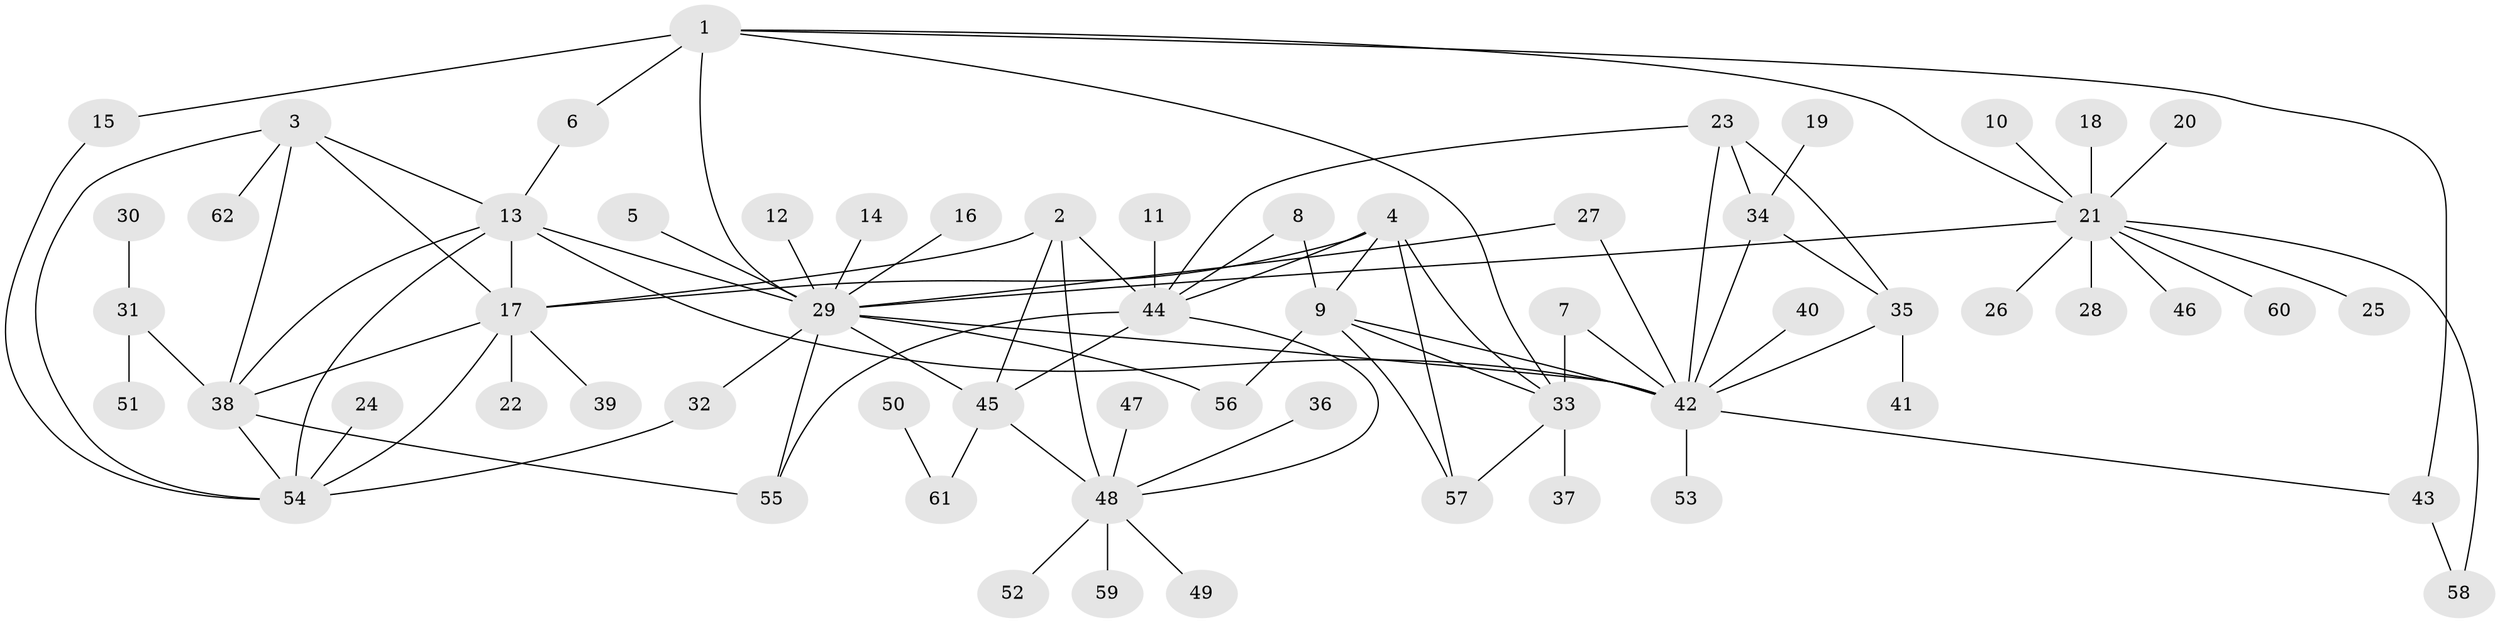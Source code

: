 // original degree distribution, {10: 0.02912621359223301, 11: 0.019417475728155338, 14: 0.019417475728155338, 8: 0.02912621359223301, 4: 0.02912621359223301, 7: 0.02912621359223301, 5: 0.038834951456310676, 6: 0.038834951456310676, 9: 0.019417475728155338, 1: 0.5533980582524272, 2: 0.1553398058252427, 3: 0.038834951456310676}
// Generated by graph-tools (version 1.1) at 2025/37/03/04/25 23:37:47]
// undirected, 62 vertices, 94 edges
graph export_dot {
  node [color=gray90,style=filled];
  1;
  2;
  3;
  4;
  5;
  6;
  7;
  8;
  9;
  10;
  11;
  12;
  13;
  14;
  15;
  16;
  17;
  18;
  19;
  20;
  21;
  22;
  23;
  24;
  25;
  26;
  27;
  28;
  29;
  30;
  31;
  32;
  33;
  34;
  35;
  36;
  37;
  38;
  39;
  40;
  41;
  42;
  43;
  44;
  45;
  46;
  47;
  48;
  49;
  50;
  51;
  52;
  53;
  54;
  55;
  56;
  57;
  58;
  59;
  60;
  61;
  62;
  1 -- 6 [weight=1.0];
  1 -- 15 [weight=1.0];
  1 -- 21 [weight=2.0];
  1 -- 29 [weight=4.0];
  1 -- 33 [weight=1.0];
  1 -- 43 [weight=1.0];
  2 -- 17 [weight=1.0];
  2 -- 44 [weight=2.0];
  2 -- 45 [weight=2.0];
  2 -- 48 [weight=2.0];
  3 -- 13 [weight=1.0];
  3 -- 17 [weight=1.0];
  3 -- 38 [weight=1.0];
  3 -- 54 [weight=1.0];
  3 -- 62 [weight=1.0];
  4 -- 9 [weight=2.0];
  4 -- 17 [weight=1.0];
  4 -- 33 [weight=1.0];
  4 -- 44 [weight=1.0];
  4 -- 57 [weight=1.0];
  5 -- 29 [weight=1.0];
  6 -- 13 [weight=1.0];
  7 -- 33 [weight=1.0];
  7 -- 42 [weight=1.0];
  8 -- 9 [weight=1.0];
  8 -- 44 [weight=1.0];
  9 -- 33 [weight=2.0];
  9 -- 42 [weight=1.0];
  9 -- 56 [weight=1.0];
  9 -- 57 [weight=2.0];
  10 -- 21 [weight=1.0];
  11 -- 44 [weight=1.0];
  12 -- 29 [weight=1.0];
  13 -- 17 [weight=1.0];
  13 -- 29 [weight=1.0];
  13 -- 38 [weight=1.0];
  13 -- 42 [weight=1.0];
  13 -- 54 [weight=1.0];
  14 -- 29 [weight=1.0];
  15 -- 54 [weight=1.0];
  16 -- 29 [weight=1.0];
  17 -- 22 [weight=1.0];
  17 -- 38 [weight=1.0];
  17 -- 39 [weight=1.0];
  17 -- 54 [weight=1.0];
  18 -- 21 [weight=1.0];
  19 -- 34 [weight=1.0];
  20 -- 21 [weight=1.0];
  21 -- 25 [weight=1.0];
  21 -- 26 [weight=1.0];
  21 -- 28 [weight=1.0];
  21 -- 29 [weight=2.0];
  21 -- 46 [weight=1.0];
  21 -- 58 [weight=1.0];
  21 -- 60 [weight=1.0];
  23 -- 34 [weight=2.0];
  23 -- 35 [weight=2.0];
  23 -- 42 [weight=2.0];
  23 -- 44 [weight=1.0];
  24 -- 54 [weight=1.0];
  27 -- 29 [weight=1.0];
  27 -- 42 [weight=1.0];
  29 -- 32 [weight=1.0];
  29 -- 42 [weight=1.0];
  29 -- 45 [weight=2.0];
  29 -- 55 [weight=1.0];
  29 -- 56 [weight=1.0];
  30 -- 31 [weight=1.0];
  31 -- 38 [weight=1.0];
  31 -- 51 [weight=1.0];
  32 -- 54 [weight=1.0];
  33 -- 37 [weight=1.0];
  33 -- 57 [weight=1.0];
  34 -- 35 [weight=1.0];
  34 -- 42 [weight=1.0];
  35 -- 41 [weight=1.0];
  35 -- 42 [weight=1.0];
  36 -- 48 [weight=1.0];
  38 -- 54 [weight=1.0];
  38 -- 55 [weight=1.0];
  40 -- 42 [weight=1.0];
  42 -- 43 [weight=1.0];
  42 -- 53 [weight=1.0];
  43 -- 58 [weight=1.0];
  44 -- 45 [weight=1.0];
  44 -- 48 [weight=1.0];
  44 -- 55 [weight=1.0];
  45 -- 48 [weight=1.0];
  45 -- 61 [weight=1.0];
  47 -- 48 [weight=1.0];
  48 -- 49 [weight=1.0];
  48 -- 52 [weight=1.0];
  48 -- 59 [weight=1.0];
  50 -- 61 [weight=1.0];
}
